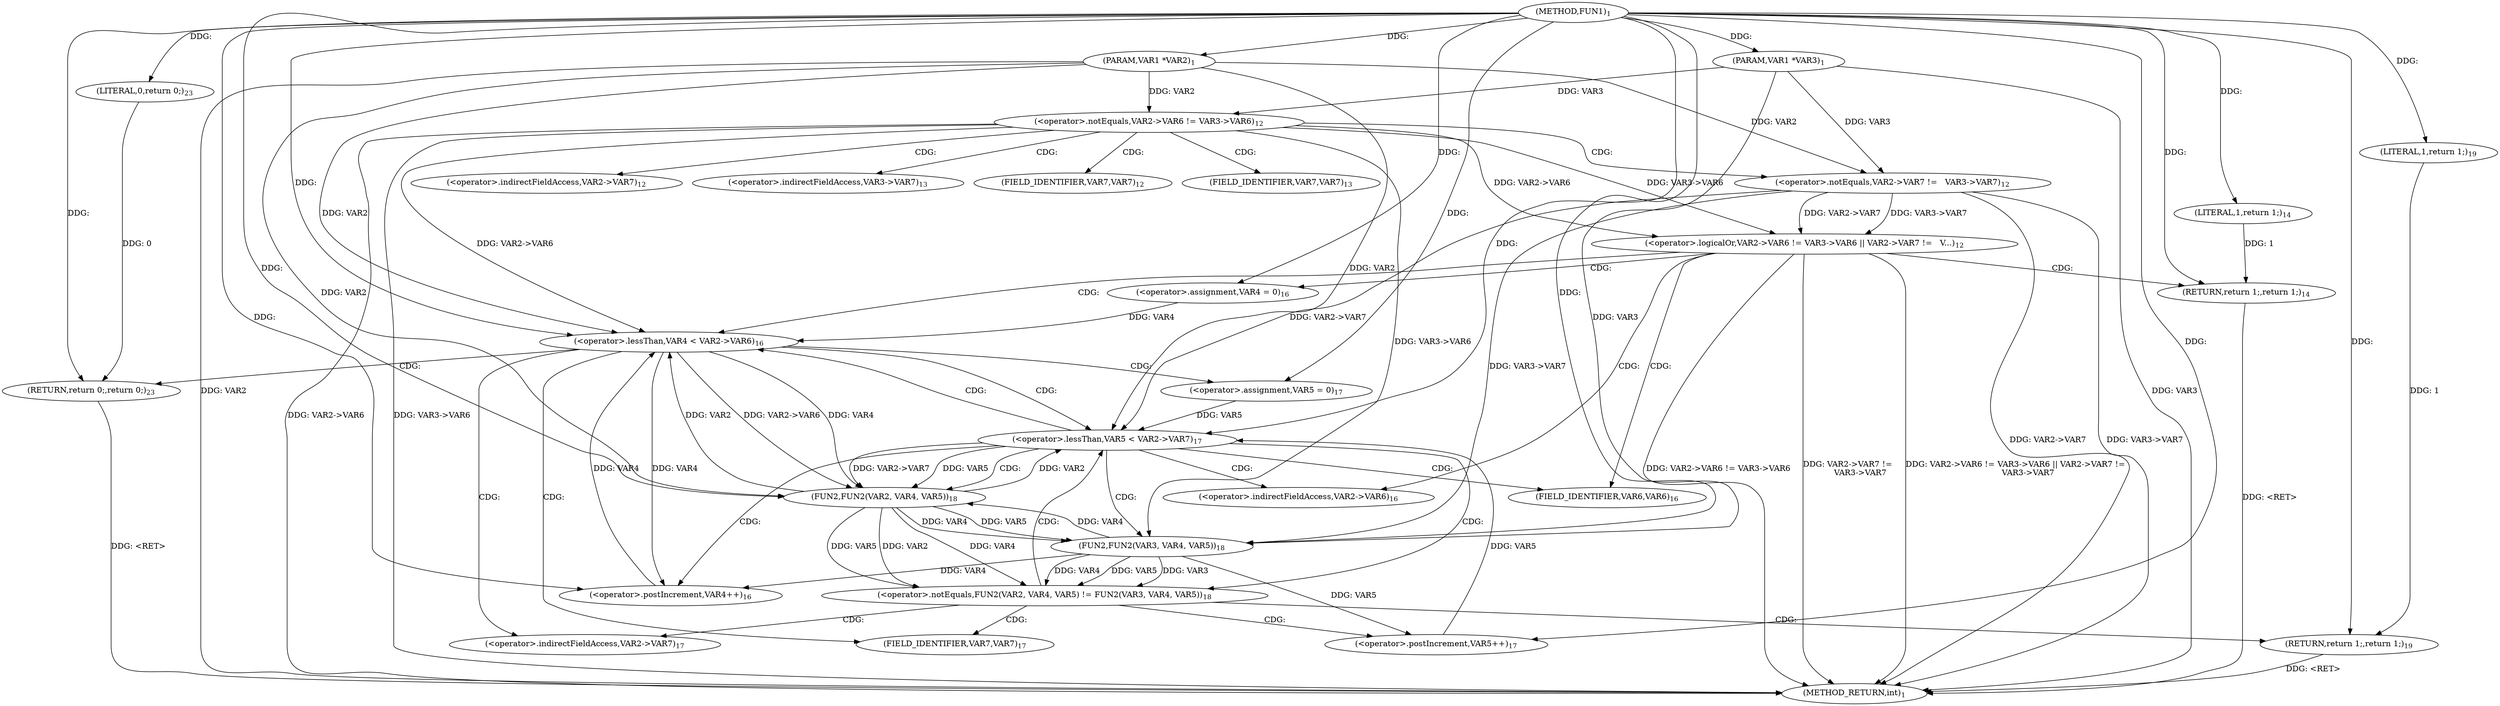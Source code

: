 digraph "FUN1" {  
"8" [label = <(METHOD,FUN1)<SUB>1</SUB>> ]
"74" [label = <(METHOD_RETURN,int)<SUB>1</SUB>> ]
"9" [label = <(PARAM,VAR1 *VAR2)<SUB>1</SUB>> ]
"10" [label = <(PARAM,VAR1 *VAR3)<SUB>1</SUB>> ]
"72" [label = <(RETURN,return 0;,return 0;)<SUB>23</SUB>> ]
"15" [label = <(&lt;operator&gt;.logicalOr,VAR2-&gt;VAR6 != VAR3-&gt;VAR6 || VAR2-&gt;VAR7 !=
 	  V...)<SUB>12</SUB>> ]
"38" [label = <(&lt;operator&gt;.lessThan,VAR4 &lt; VAR2-&gt;VAR6)<SUB>16</SUB>> ]
"43" [label = <(&lt;operator&gt;.postIncrement,VAR4++)<SUB>16</SUB>> ]
"73" [label = <(LITERAL,0,return 0;)<SUB>23</SUB>> ]
"31" [label = <(RETURN,return 1;,return 1;)<SUB>14</SUB>> ]
"35" [label = <(&lt;operator&gt;.assignment,VAR4 = 0)<SUB>16</SUB>> ]
"16" [label = <(&lt;operator&gt;.notEquals,VAR2-&gt;VAR6 != VAR3-&gt;VAR6)<SUB>12</SUB>> ]
"23" [label = <(&lt;operator&gt;.notEquals,VAR2-&gt;VAR7 !=
 	  VAR3-&gt;VAR7)<SUB>12</SUB>> ]
"32" [label = <(LITERAL,1,return 1;)<SUB>14</SUB>> ]
"51" [label = <(&lt;operator&gt;.lessThan,VAR5 &lt; VAR2-&gt;VAR7)<SUB>17</SUB>> ]
"56" [label = <(&lt;operator&gt;.postIncrement,VAR5++)<SUB>17</SUB>> ]
"48" [label = <(&lt;operator&gt;.assignment,VAR5 = 0)<SUB>17</SUB>> ]
"60" [label = <(&lt;operator&gt;.notEquals,FUN2(VAR2, VAR4, VAR5) != FUN2(VAR3, VAR4, VAR5))<SUB>18</SUB>> ]
"70" [label = <(RETURN,return 1;,return 1;)<SUB>19</SUB>> ]
"61" [label = <(FUN2,FUN2(VAR2, VAR4, VAR5))<SUB>18</SUB>> ]
"65" [label = <(FUN2,FUN2(VAR3, VAR4, VAR5))<SUB>18</SUB>> ]
"71" [label = <(LITERAL,1,return 1;)<SUB>19</SUB>> ]
"40" [label = <(&lt;operator&gt;.indirectFieldAccess,VAR2-&gt;VAR6)<SUB>16</SUB>> ]
"24" [label = <(&lt;operator&gt;.indirectFieldAccess,VAR2-&gt;VAR7)<SUB>12</SUB>> ]
"27" [label = <(&lt;operator&gt;.indirectFieldAccess,VAR3-&gt;VAR7)<SUB>13</SUB>> ]
"42" [label = <(FIELD_IDENTIFIER,VAR6,VAR6)<SUB>16</SUB>> ]
"26" [label = <(FIELD_IDENTIFIER,VAR7,VAR7)<SUB>12</SUB>> ]
"29" [label = <(FIELD_IDENTIFIER,VAR7,VAR7)<SUB>13</SUB>> ]
"53" [label = <(&lt;operator&gt;.indirectFieldAccess,VAR2-&gt;VAR7)<SUB>17</SUB>> ]
"55" [label = <(FIELD_IDENTIFIER,VAR7,VAR7)<SUB>17</SUB>> ]
  "70" -> "74"  [ label = "DDG: &lt;RET&gt;"] 
  "31" -> "74"  [ label = "DDG: &lt;RET&gt;"] 
  "72" -> "74"  [ label = "DDG: &lt;RET&gt;"] 
  "9" -> "74"  [ label = "DDG: VAR2"] 
  "10" -> "74"  [ label = "DDG: VAR3"] 
  "16" -> "74"  [ label = "DDG: VAR2-&gt;VAR6"] 
  "16" -> "74"  [ label = "DDG: VAR3-&gt;VAR6"] 
  "15" -> "74"  [ label = "DDG: VAR2-&gt;VAR6 != VAR3-&gt;VAR6"] 
  "23" -> "74"  [ label = "DDG: VAR2-&gt;VAR7"] 
  "23" -> "74"  [ label = "DDG: VAR3-&gt;VAR7"] 
  "15" -> "74"  [ label = "DDG: VAR2-&gt;VAR7 !=
 	  VAR3-&gt;VAR7"] 
  "15" -> "74"  [ label = "DDG: VAR2-&gt;VAR6 != VAR3-&gt;VAR6 || VAR2-&gt;VAR7 !=
 	  VAR3-&gt;VAR7"] 
  "8" -> "9"  [ label = "DDG: "] 
  "8" -> "10"  [ label = "DDG: "] 
  "73" -> "72"  [ label = "DDG: 0"] 
  "8" -> "72"  [ label = "DDG: "] 
  "8" -> "73"  [ label = "DDG: "] 
  "16" -> "15"  [ label = "DDG: VAR2-&gt;VAR6"] 
  "16" -> "15"  [ label = "DDG: VAR3-&gt;VAR6"] 
  "23" -> "15"  [ label = "DDG: VAR2-&gt;VAR7"] 
  "23" -> "15"  [ label = "DDG: VAR3-&gt;VAR7"] 
  "32" -> "31"  [ label = "DDG: 1"] 
  "8" -> "31"  [ label = "DDG: "] 
  "8" -> "35"  [ label = "DDG: "] 
  "35" -> "38"  [ label = "DDG: VAR4"] 
  "43" -> "38"  [ label = "DDG: VAR4"] 
  "8" -> "38"  [ label = "DDG: "] 
  "9" -> "38"  [ label = "DDG: VAR2"] 
  "16" -> "38"  [ label = "DDG: VAR2-&gt;VAR6"] 
  "61" -> "38"  [ label = "DDG: VAR2"] 
  "38" -> "43"  [ label = "DDG: VAR4"] 
  "65" -> "43"  [ label = "DDG: VAR4"] 
  "8" -> "43"  [ label = "DDG: "] 
  "9" -> "16"  [ label = "DDG: VAR2"] 
  "10" -> "16"  [ label = "DDG: VAR3"] 
  "9" -> "23"  [ label = "DDG: VAR2"] 
  "10" -> "23"  [ label = "DDG: VAR3"] 
  "8" -> "32"  [ label = "DDG: "] 
  "8" -> "48"  [ label = "DDG: "] 
  "48" -> "51"  [ label = "DDG: VAR5"] 
  "56" -> "51"  [ label = "DDG: VAR5"] 
  "8" -> "51"  [ label = "DDG: "] 
  "9" -> "51"  [ label = "DDG: VAR2"] 
  "23" -> "51"  [ label = "DDG: VAR2-&gt;VAR7"] 
  "61" -> "51"  [ label = "DDG: VAR2"] 
  "65" -> "56"  [ label = "DDG: VAR5"] 
  "8" -> "56"  [ label = "DDG: "] 
  "61" -> "60"  [ label = "DDG: VAR2"] 
  "61" -> "60"  [ label = "DDG: VAR4"] 
  "61" -> "60"  [ label = "DDG: VAR5"] 
  "65" -> "60"  [ label = "DDG: VAR3"] 
  "65" -> "60"  [ label = "DDG: VAR4"] 
  "65" -> "60"  [ label = "DDG: VAR5"] 
  "71" -> "70"  [ label = "DDG: 1"] 
  "8" -> "70"  [ label = "DDG: "] 
  "9" -> "61"  [ label = "DDG: VAR2"] 
  "38" -> "61"  [ label = "DDG: VAR2-&gt;VAR6"] 
  "51" -> "61"  [ label = "DDG: VAR2-&gt;VAR7"] 
  "8" -> "61"  [ label = "DDG: "] 
  "38" -> "61"  [ label = "DDG: VAR4"] 
  "65" -> "61"  [ label = "DDG: VAR4"] 
  "51" -> "61"  [ label = "DDG: VAR5"] 
  "10" -> "65"  [ label = "DDG: VAR3"] 
  "16" -> "65"  [ label = "DDG: VAR3-&gt;VAR6"] 
  "23" -> "65"  [ label = "DDG: VAR3-&gt;VAR7"] 
  "8" -> "65"  [ label = "DDG: "] 
  "61" -> "65"  [ label = "DDG: VAR4"] 
  "61" -> "65"  [ label = "DDG: VAR5"] 
  "8" -> "71"  [ label = "DDG: "] 
  "15" -> "42"  [ label = "CDG: "] 
  "15" -> "38"  [ label = "CDG: "] 
  "15" -> "40"  [ label = "CDG: "] 
  "15" -> "35"  [ label = "CDG: "] 
  "15" -> "31"  [ label = "CDG: "] 
  "38" -> "48"  [ label = "CDG: "] 
  "38" -> "51"  [ label = "CDG: "] 
  "38" -> "53"  [ label = "CDG: "] 
  "38" -> "72"  [ label = "CDG: "] 
  "38" -> "55"  [ label = "CDG: "] 
  "16" -> "24"  [ label = "CDG: "] 
  "16" -> "26"  [ label = "CDG: "] 
  "16" -> "23"  [ label = "CDG: "] 
  "16" -> "27"  [ label = "CDG: "] 
  "16" -> "29"  [ label = "CDG: "] 
  "51" -> "60"  [ label = "CDG: "] 
  "51" -> "61"  [ label = "CDG: "] 
  "51" -> "42"  [ label = "CDG: "] 
  "51" -> "38"  [ label = "CDG: "] 
  "51" -> "40"  [ label = "CDG: "] 
  "51" -> "65"  [ label = "CDG: "] 
  "51" -> "43"  [ label = "CDG: "] 
  "60" -> "51"  [ label = "CDG: "] 
  "60" -> "53"  [ label = "CDG: "] 
  "60" -> "56"  [ label = "CDG: "] 
  "60" -> "70"  [ label = "CDG: "] 
  "60" -> "55"  [ label = "CDG: "] 
}
